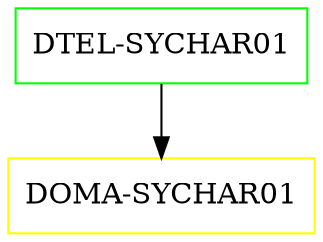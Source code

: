 digraph G {
  "DTEL-SYCHAR01" [shape=box,color=green];
  "DOMA-SYCHAR01" [shape=box,color=yellow,URL="./DOMA_SYCHAR01.html"];
  "DTEL-SYCHAR01" -> "DOMA-SYCHAR01";
}
